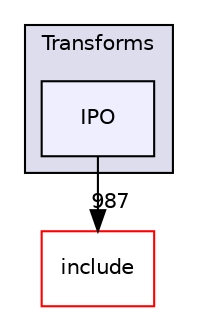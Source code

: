 digraph "lib/Transforms/IPO" {
  bgcolor=transparent;
  compound=true
  node [ fontsize="10", fontname="Helvetica"];
  edge [ labelfontsize="10", labelfontname="Helvetica"];
  subgraph clusterdir_a72932e0778af28115095468f6286ff8 {
    graph [ bgcolor="#ddddee", pencolor="black", label="Transforms" fontname="Helvetica", fontsize="10", URL="dir_a72932e0778af28115095468f6286ff8.html"]
  dir_13abb262e9c52ddea8d07639819afd6c [shape=box, label="IPO", style="filled", fillcolor="#eeeeff", pencolor="black", URL="dir_13abb262e9c52ddea8d07639819afd6c.html"];
  }
  dir_d44c64559bbebec7f509842c48db8b23 [shape=box label="include" color="red" URL="dir_d44c64559bbebec7f509842c48db8b23.html"];
  dir_13abb262e9c52ddea8d07639819afd6c->dir_d44c64559bbebec7f509842c48db8b23 [headlabel="987", labeldistance=1.5 headhref="dir_000236_000001.html"];
}
